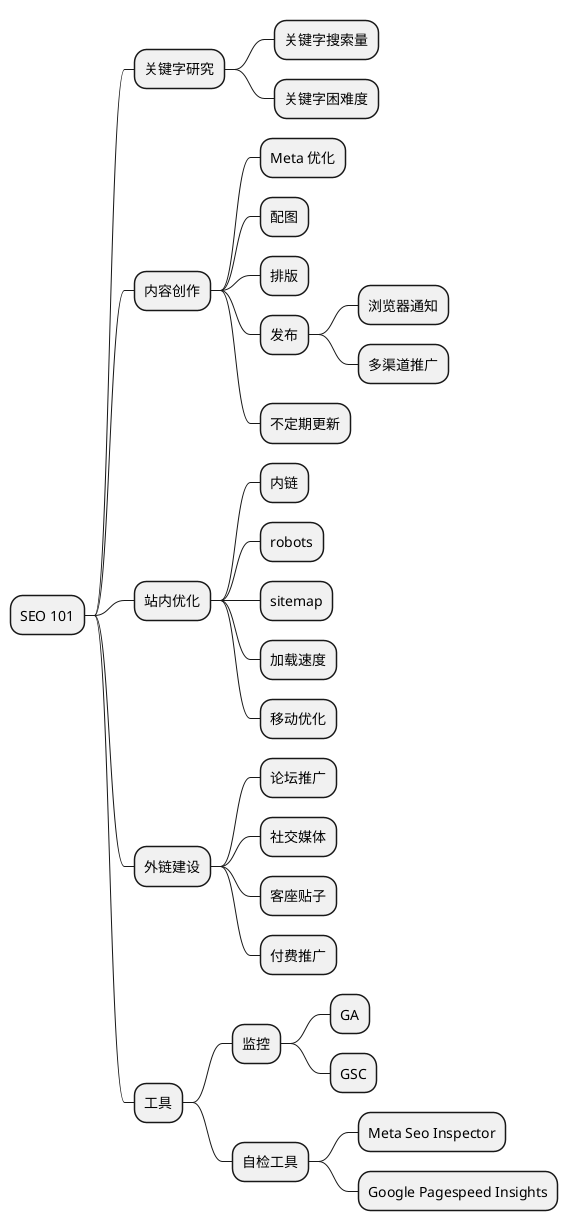 @startmindmap
skinparam monochrome true
* SEO 101
** 关键字研究
*** 关键字搜索量
*** 关键字困难度
** 内容创作
*** Meta 优化
*** 配图
*** 排版
*** 发布
**** 浏览器通知
**** 多渠道推广
*** 不定期更新
** 站内优化
*** 内链
*** robots
*** sitemap
*** 加载速度
*** 移动优化
** 外链建设
*** 论坛推广
*** 社交媒体
*** 客座贴子
*** 付费推广
** 工具
*** 监控
**** GA
**** GSC
*** 自检工具
**** Meta Seo Inspector
**** Google Pagespeed Insights
@endmindmap
